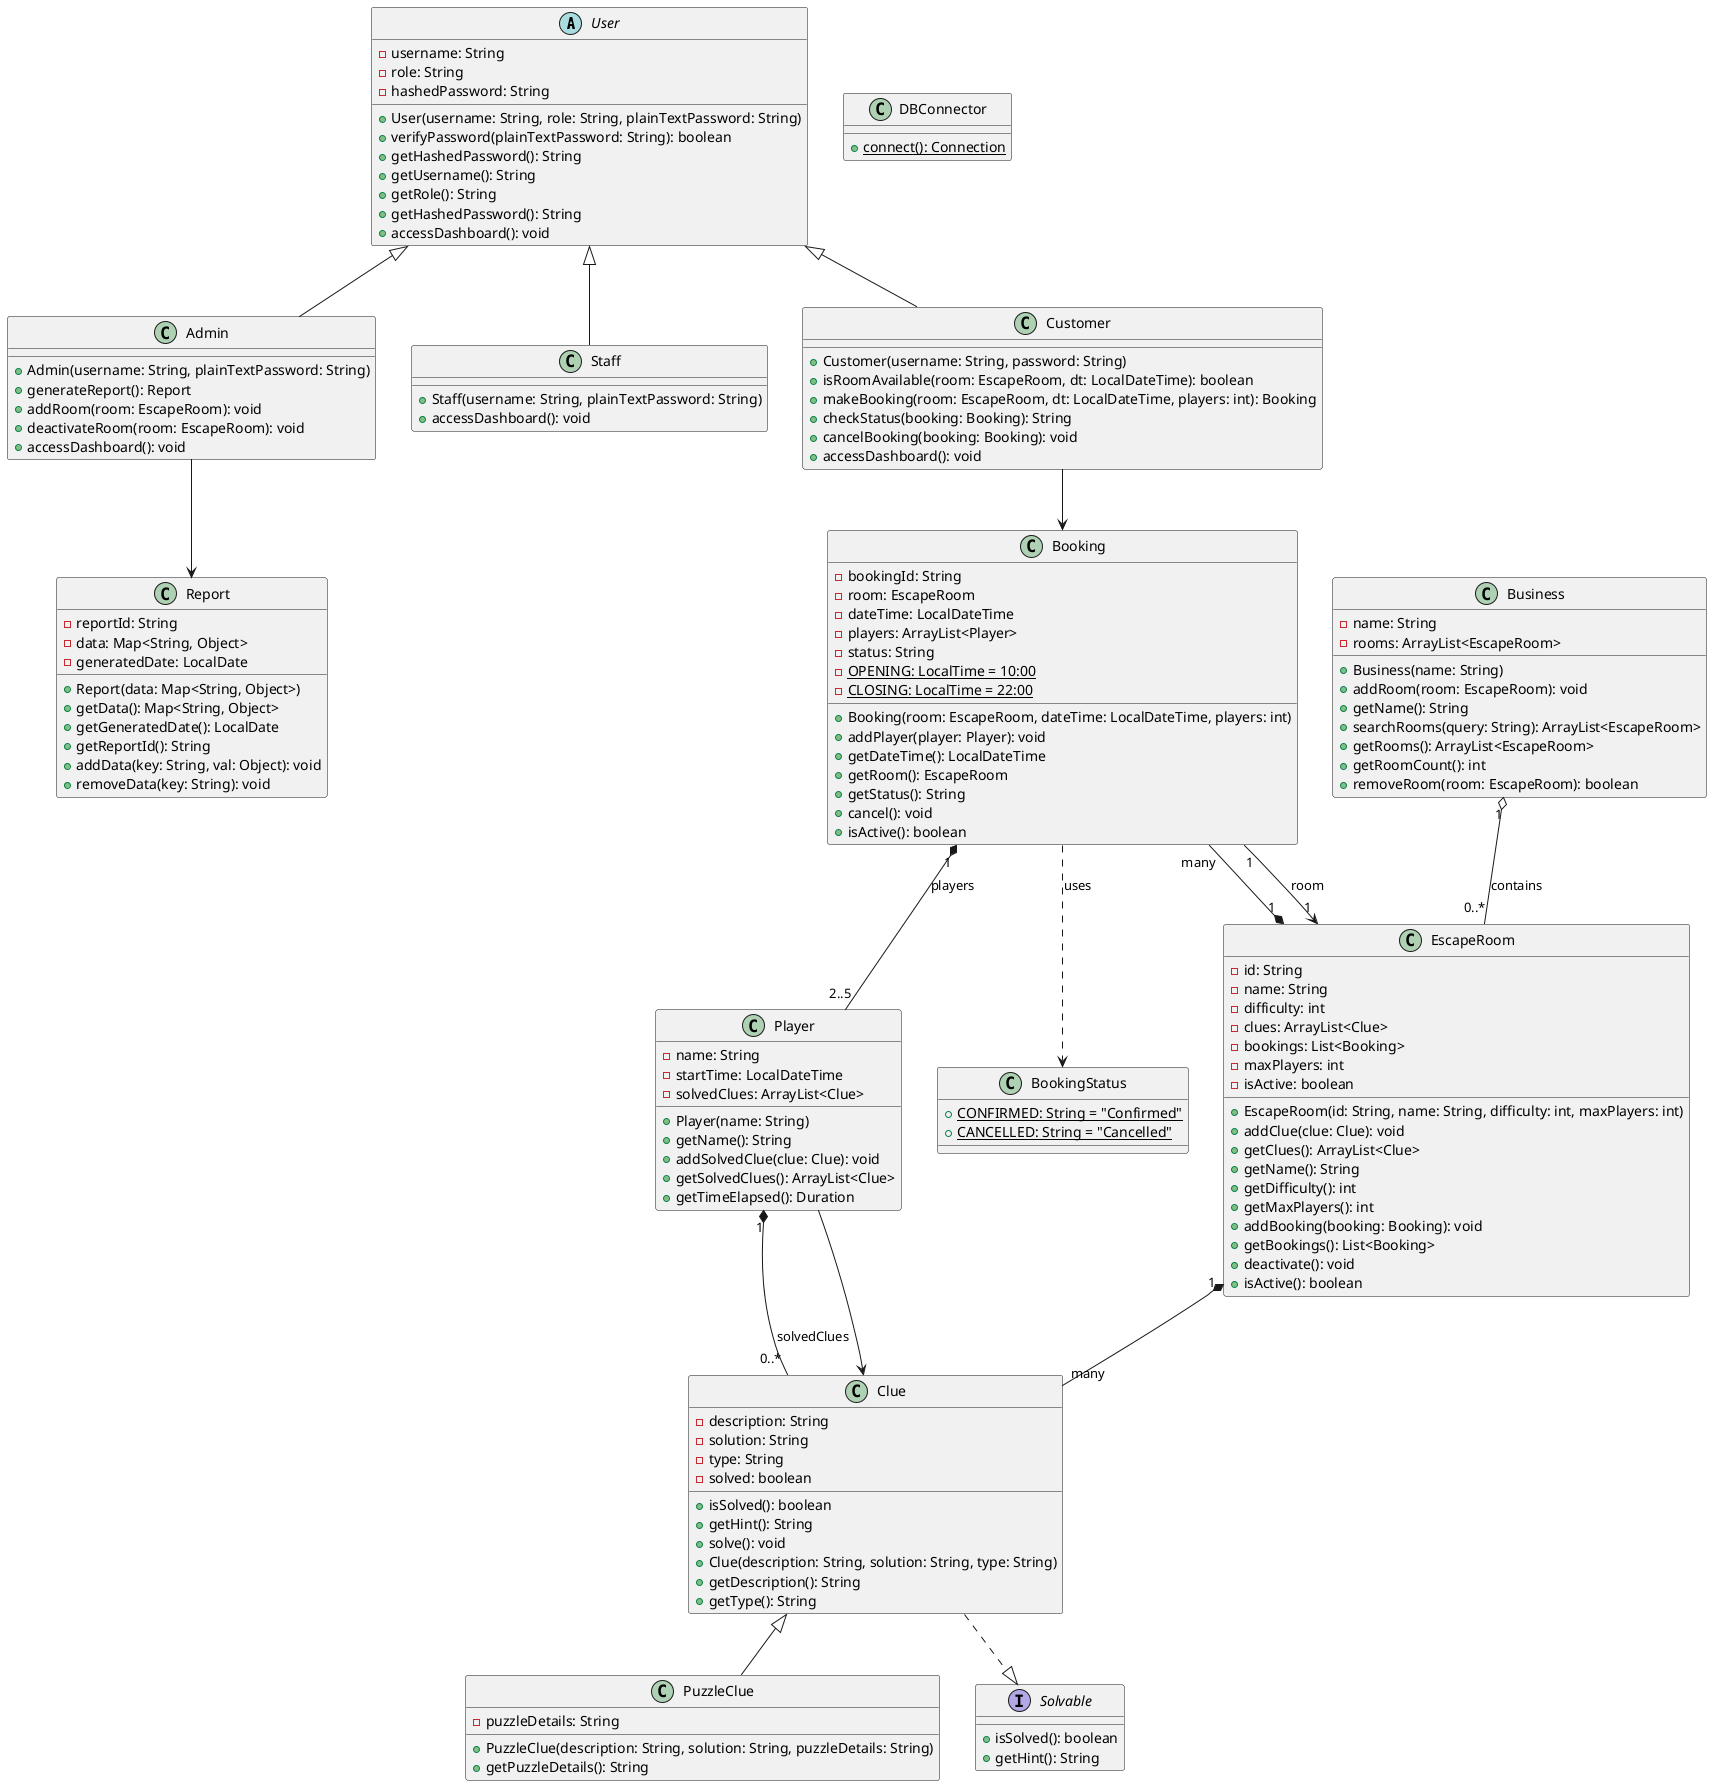 @startuml
abstract class User {
  - username: String
  - role: String
  - hashedPassword: String
  + User(username: String, role: String, plainTextPassword: String)
  + verifyPassword(plainTextPassword: String): boolean
  + getHashedPassword(): String
  + getUsername(): String
  + getRole(): String
  + getHashedPassword(): String
  + accessDashboard(): void
}

class Admin {
  + Admin(username: String, plainTextPassword: String)
  + generateReport(): Report
  + addRoom(room: EscapeRoom): void
  + deactivateRoom(room: EscapeRoom): void
  + accessDashboard(): void
}

class Staff {
  + Staff(username: String, plainTextPassword: String)
  + accessDashboard(): void
}

class Customer {
  + Customer(username: String, password: String)
  + isRoomAvailable(room: EscapeRoom, dt: LocalDateTime): boolean
  + makeBooking(room: EscapeRoom, dt: LocalDateTime, players: int): Booking
  + checkStatus(booking: Booking): String
  + cancelBooking(booking: Booking): void
  + accessDashboard(): void
}

User <|-- Admin
User <|-- Staff
User <|-- Customer

class Booking {
  - bookingId: String
  - room: EscapeRoom
  - dateTime: LocalDateTime
  - players: ArrayList<Player>
  - status: String
  - {static} OPENING: LocalTime = 10:00
  - {static} CLOSING: LocalTime = 22:00
  + Booking(room: EscapeRoom, dateTime: LocalDateTime, players: int)
  + addPlayer(player: Player): void
  + getDateTime(): LocalDateTime
  + getRoom(): EscapeRoom
  + getStatus(): String
  + cancel(): void
  + isActive(): boolean
}

class EscapeRoom {
  - id: String
  - name: String
  - difficulty: int
  - clues: ArrayList<Clue>
  - bookings: List<Booking>
  - maxPlayers: int
  - isActive: boolean
  + EscapeRoom(id: String, name: String, difficulty: int, maxPlayers: int)
  + addClue(clue: Clue): void
  + getClues(): ArrayList<Clue>
  + getName(): String
  + getDifficulty(): int
  + getMaxPlayers(): int
  + addBooking(booking: Booking): void
  + getBookings(): List<Booking>
  + deactivate(): void
  + isActive(): boolean
}

class Player {
  - name: String
  - startTime: LocalDateTime
  - solvedClues: ArrayList<Clue>
  + Player(name: String)
  + getName(): String
  + addSolvedClue(clue: Clue): void
  + getSolvedClues(): ArrayList<Clue>
  + getTimeElapsed(): Duration
}

class Clue {
  - description: String
  - solution: String
  - type: String
  - solved: boolean
  + isSolved(): boolean
  + getHint(): String
  + solve(): void
  + Clue(description: String, solution: String, type: String)
  + getDescription(): String
  + getType(): String
}

class PuzzleClue {
  - puzzleDetails: String
  + PuzzleClue(description: String, solution: String, puzzleDetails: String)
  + getPuzzleDetails(): String
}

Clue <|-- PuzzleClue
interface Solvable {
  + isSolved(): boolean
  + getHint(): String
}

Clue ..|> Solvable

class Report {
  - reportId: String
  - data: Map<String, Object>
  - generatedDate: LocalDate
  + Report(data: Map<String, Object>)
  + getData(): Map<String, Object>
  + getGeneratedDate(): LocalDate
  + getReportId(): String
  + addData(key: String, val: Object): void
  + removeData(key: String): void
}

class Business {
  - name: String
  - rooms: ArrayList<EscapeRoom>
  + Business(name: String)
  + addRoom(room: EscapeRoom): void
  + getName(): String
  + searchRooms(query: String): ArrayList<EscapeRoom>
  + getRooms(): ArrayList<EscapeRoom>
  + getRoomCount(): int
  + removeRoom(room: EscapeRoom): boolean
}

class BookingStatus {
  + {static} CONFIRMED: String = "Confirmed"
  + {static} CANCELLED: String = "Cancelled"
}

class DBConnector {
  + {static} connect(): Connection
}

EscapeRoom "1" *-- "many" Booking
EscapeRoom "1" *-- "many" Clue
Player "1" *-- "0..*" Clue : solvedClues
Booking "1" *-- "2..5" Player : players
Booking "1" --> "1" EscapeRoom : room
Booking ..> BookingStatus : uses
Business "1" o-- "0..*" EscapeRoom : contains
Admin --> Report
Customer --> Booking
Player --> Clue
@enduml
